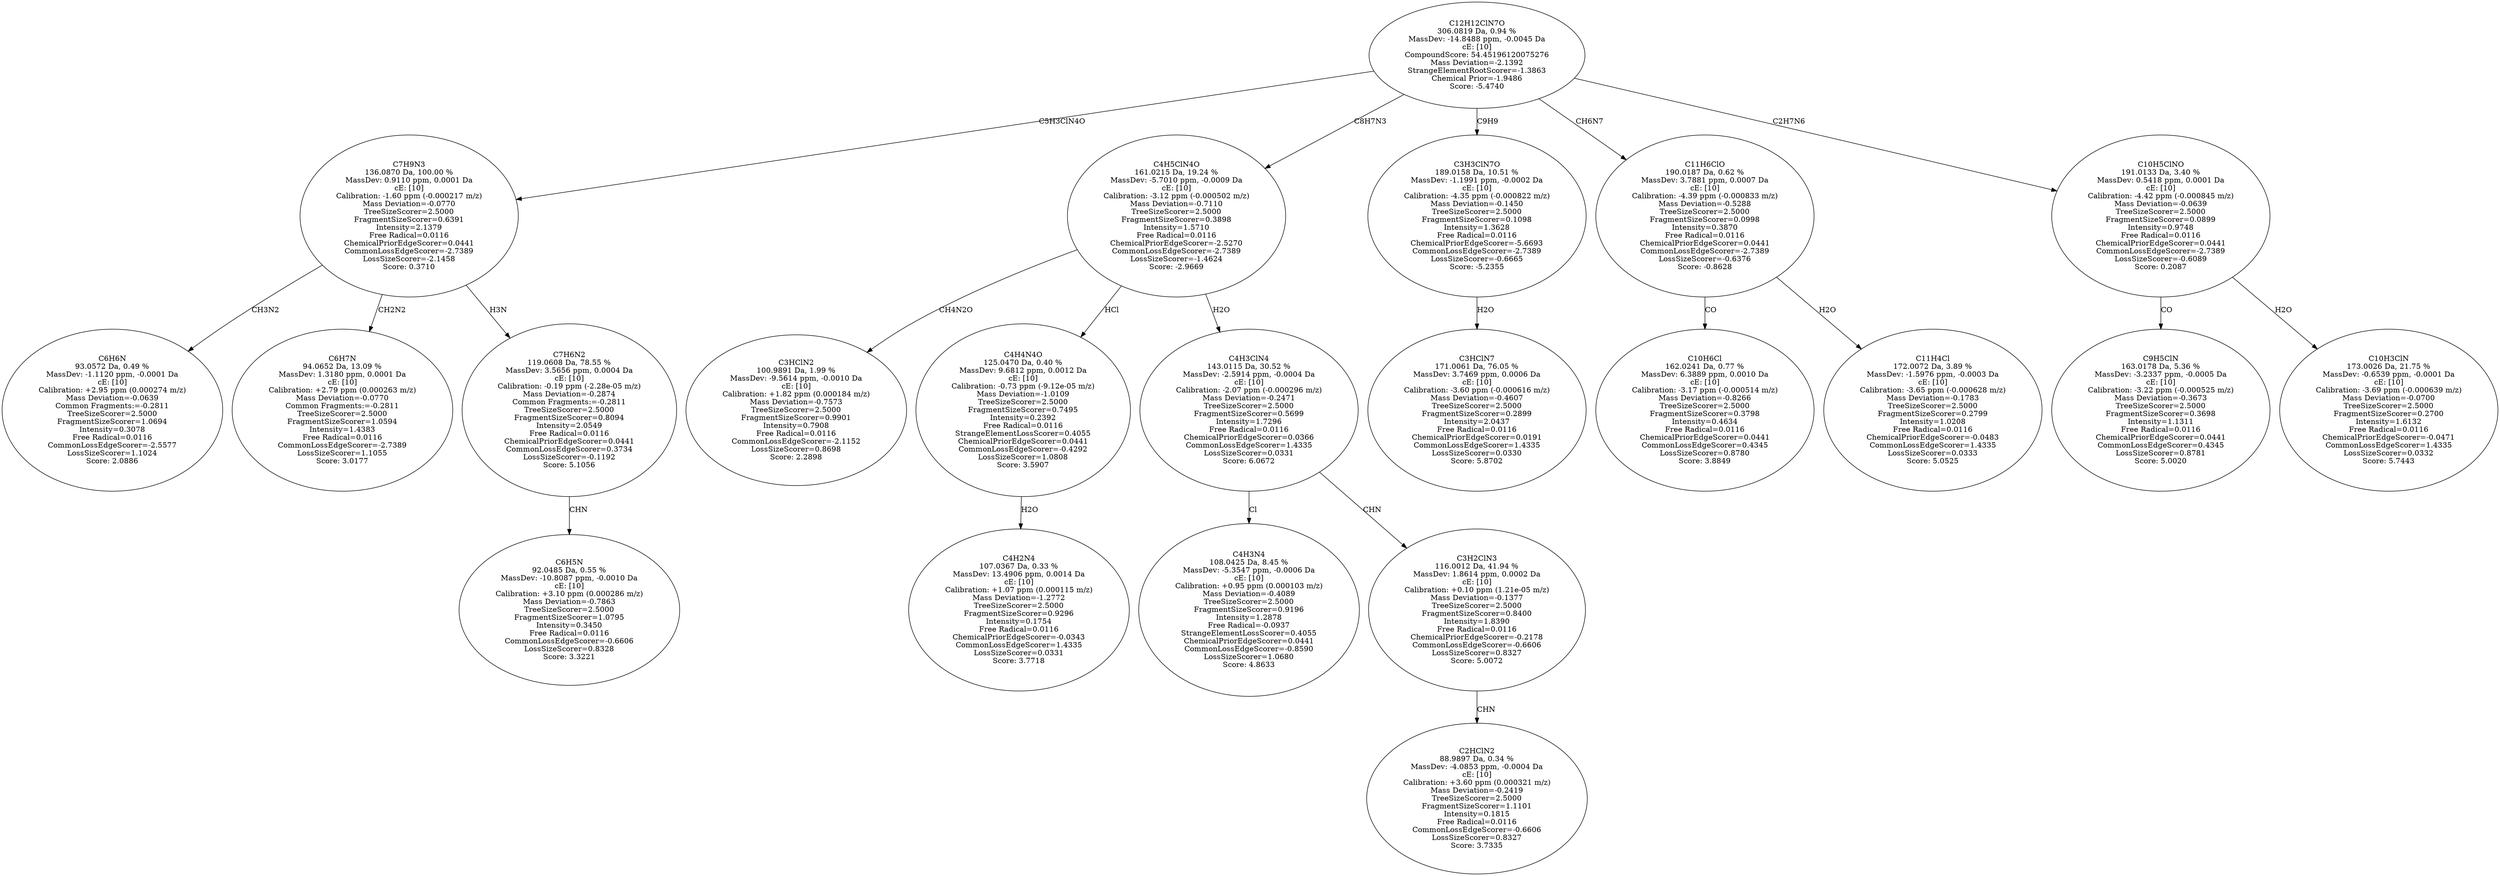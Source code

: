 strict digraph {
v1 [label="C6H6N\n93.0572 Da, 0.49 %\nMassDev: -1.1120 ppm, -0.0001 Da\ncE: [10]\nCalibration: +2.95 ppm (0.000274 m/z)\nMass Deviation=-0.0639\nCommon Fragments:=-0.2811\nTreeSizeScorer=2.5000\nFragmentSizeScorer=1.0694\nIntensity=0.3078\nFree Radical=0.0116\nCommonLossEdgeScorer=-2.5577\nLossSizeScorer=1.1024\nScore: 2.0886"];
v2 [label="C6H7N\n94.0652 Da, 13.09 %\nMassDev: 1.3180 ppm, 0.0001 Da\ncE: [10]\nCalibration: +2.79 ppm (0.000263 m/z)\nMass Deviation=-0.0770\nCommon Fragments:=-0.2811\nTreeSizeScorer=2.5000\nFragmentSizeScorer=1.0594\nIntensity=1.4383\nFree Radical=0.0116\nCommonLossEdgeScorer=-2.7389\nLossSizeScorer=1.1055\nScore: 3.0177"];
v3 [label="C6H5N\n92.0485 Da, 0.55 %\nMassDev: -10.8087 ppm, -0.0010 Da\ncE: [10]\nCalibration: +3.10 ppm (0.000286 m/z)\nMass Deviation=-0.7863\nTreeSizeScorer=2.5000\nFragmentSizeScorer=1.0795\nIntensity=0.3450\nFree Radical=0.0116\nCommonLossEdgeScorer=-0.6606\nLossSizeScorer=0.8328\nScore: 3.3221"];
v4 [label="C7H6N2\n119.0608 Da, 78.55 %\nMassDev: 3.5656 ppm, 0.0004 Da\ncE: [10]\nCalibration: -0.19 ppm (-2.28e-05 m/z)\nMass Deviation=-0.2874\nCommon Fragments:=-0.2811\nTreeSizeScorer=2.5000\nFragmentSizeScorer=0.8094\nIntensity=2.0549\nFree Radical=0.0116\nChemicalPriorEdgeScorer=0.0441\nCommonLossEdgeScorer=0.3734\nLossSizeScorer=-0.1192\nScore: 5.1056"];
v5 [label="C7H9N3\n136.0870 Da, 100.00 %\nMassDev: 0.9110 ppm, 0.0001 Da\ncE: [10]\nCalibration: -1.60 ppm (-0.000217 m/z)\nMass Deviation=-0.0770\nTreeSizeScorer=2.5000\nFragmentSizeScorer=0.6391\nIntensity=2.1379\nFree Radical=0.0116\nChemicalPriorEdgeScorer=0.0441\nCommonLossEdgeScorer=-2.7389\nLossSizeScorer=-2.1458\nScore: 0.3710"];
v6 [label="C3HClN2\n100.9891 Da, 1.99 %\nMassDev: -9.5614 ppm, -0.0010 Da\ncE: [10]\nCalibration: +1.82 ppm (0.000184 m/z)\nMass Deviation=-0.7573\nTreeSizeScorer=2.5000\nFragmentSizeScorer=0.9901\nIntensity=0.7908\nFree Radical=0.0116\nCommonLossEdgeScorer=-2.1152\nLossSizeScorer=0.8698\nScore: 2.2898"];
v7 [label="C4H2N4\n107.0367 Da, 0.33 %\nMassDev: 13.4906 ppm, 0.0014 Da\ncE: [10]\nCalibration: +1.07 ppm (0.000115 m/z)\nMass Deviation=-1.2772\nTreeSizeScorer=2.5000\nFragmentSizeScorer=0.9296\nIntensity=0.1754\nFree Radical=0.0116\nChemicalPriorEdgeScorer=-0.0343\nCommonLossEdgeScorer=1.4335\nLossSizeScorer=0.0331\nScore: 3.7718"];
v8 [label="C4H4N4O\n125.0470 Da, 0.40 %\nMassDev: 9.6812 ppm, 0.0012 Da\ncE: [10]\nCalibration: -0.73 ppm (-9.12e-05 m/z)\nMass Deviation=-1.0109\nTreeSizeScorer=2.5000\nFragmentSizeScorer=0.7495\nIntensity=0.2392\nFree Radical=0.0116\nStrangeElementLossScorer=0.4055\nChemicalPriorEdgeScorer=0.0441\nCommonLossEdgeScorer=-0.4292\nLossSizeScorer=1.0808\nScore: 3.5907"];
v9 [label="C4H3N4\n108.0425 Da, 8.45 %\nMassDev: -5.3547 ppm, -0.0006 Da\ncE: [10]\nCalibration: +0.95 ppm (0.000103 m/z)\nMass Deviation=-0.4089\nTreeSizeScorer=2.5000\nFragmentSizeScorer=0.9196\nIntensity=1.2878\nFree Radical=-0.0937\nStrangeElementLossScorer=0.4055\nChemicalPriorEdgeScorer=0.0441\nCommonLossEdgeScorer=-0.8590\nLossSizeScorer=1.0680\nScore: 4.8633"];
v10 [label="C2HClN2\n88.9897 Da, 0.34 %\nMassDev: -4.0853 ppm, -0.0004 Da\ncE: [10]\nCalibration: +3.60 ppm (0.000321 m/z)\nMass Deviation=-0.2419\nTreeSizeScorer=2.5000\nFragmentSizeScorer=1.1101\nIntensity=0.1815\nFree Radical=0.0116\nCommonLossEdgeScorer=-0.6606\nLossSizeScorer=0.8327\nScore: 3.7335"];
v11 [label="C3H2ClN3\n116.0012 Da, 41.94 %\nMassDev: 1.8614 ppm, 0.0002 Da\ncE: [10]\nCalibration: +0.10 ppm (1.21e-05 m/z)\nMass Deviation=-0.1377\nTreeSizeScorer=2.5000\nFragmentSizeScorer=0.8400\nIntensity=1.8390\nFree Radical=0.0116\nChemicalPriorEdgeScorer=-0.2178\nCommonLossEdgeScorer=-0.6606\nLossSizeScorer=0.8327\nScore: 5.0072"];
v12 [label="C4H3ClN4\n143.0115 Da, 30.52 %\nMassDev: -2.5914 ppm, -0.0004 Da\ncE: [10]\nCalibration: -2.07 ppm (-0.000296 m/z)\nMass Deviation=-0.2471\nTreeSizeScorer=2.5000\nFragmentSizeScorer=0.5699\nIntensity=1.7296\nFree Radical=0.0116\nChemicalPriorEdgeScorer=0.0366\nCommonLossEdgeScorer=1.4335\nLossSizeScorer=0.0331\nScore: 6.0672"];
v13 [label="C4H5ClN4O\n161.0215 Da, 19.24 %\nMassDev: -5.7010 ppm, -0.0009 Da\ncE: [10]\nCalibration: -3.12 ppm (-0.000502 m/z)\nMass Deviation=-0.7110\nTreeSizeScorer=2.5000\nFragmentSizeScorer=0.3898\nIntensity=1.5710\nFree Radical=0.0116\nChemicalPriorEdgeScorer=-2.5270\nCommonLossEdgeScorer=-2.7389\nLossSizeScorer=-1.4624\nScore: -2.9669"];
v14 [label="C3HClN7\n171.0061 Da, 76.05 %\nMassDev: 3.7469 ppm, 0.0006 Da\ncE: [10]\nCalibration: -3.60 ppm (-0.000616 m/z)\nMass Deviation=-0.4607\nTreeSizeScorer=2.5000\nFragmentSizeScorer=0.2899\nIntensity=2.0437\nFree Radical=0.0116\nChemicalPriorEdgeScorer=0.0191\nCommonLossEdgeScorer=1.4335\nLossSizeScorer=0.0330\nScore: 5.8702"];
v15 [label="C3H3ClN7O\n189.0158 Da, 10.51 %\nMassDev: -1.1991 ppm, -0.0002 Da\ncE: [10]\nCalibration: -4.35 ppm (-0.000822 m/z)\nMass Deviation=-0.1450\nTreeSizeScorer=2.5000\nFragmentSizeScorer=0.1098\nIntensity=1.3628\nFree Radical=0.0116\nChemicalPriorEdgeScorer=-5.6693\nCommonLossEdgeScorer=-2.7389\nLossSizeScorer=-0.6665\nScore: -5.2355"];
v16 [label="C10H6Cl\n162.0241 Da, 0.77 %\nMassDev: 6.3889 ppm, 0.0010 Da\ncE: [10]\nCalibration: -3.17 ppm (-0.000514 m/z)\nMass Deviation=-0.8266\nTreeSizeScorer=2.5000\nFragmentSizeScorer=0.3798\nIntensity=0.4634\nFree Radical=0.0116\nChemicalPriorEdgeScorer=0.0441\nCommonLossEdgeScorer=0.4345\nLossSizeScorer=0.8780\nScore: 3.8849"];
v17 [label="C11H4Cl\n172.0072 Da, 3.89 %\nMassDev: -1.5976 ppm, -0.0003 Da\ncE: [10]\nCalibration: -3.65 ppm (-0.000628 m/z)\nMass Deviation=-0.1783\nTreeSizeScorer=2.5000\nFragmentSizeScorer=0.2799\nIntensity=1.0208\nFree Radical=0.0116\nChemicalPriorEdgeScorer=-0.0483\nCommonLossEdgeScorer=1.4335\nLossSizeScorer=0.0333\nScore: 5.0525"];
v18 [label="C11H6ClO\n190.0187 Da, 0.62 %\nMassDev: 3.7881 ppm, 0.0007 Da\ncE: [10]\nCalibration: -4.39 ppm (-0.000833 m/z)\nMass Deviation=-0.5288\nTreeSizeScorer=2.5000\nFragmentSizeScorer=0.0998\nIntensity=0.3870\nFree Radical=0.0116\nChemicalPriorEdgeScorer=0.0441\nCommonLossEdgeScorer=-2.7389\nLossSizeScorer=-0.6376\nScore: -0.8628"];
v19 [label="C9H5ClN\n163.0178 Da, 5.36 %\nMassDev: -3.2337 ppm, -0.0005 Da\ncE: [10]\nCalibration: -3.22 ppm (-0.000525 m/z)\nMass Deviation=-0.3673\nTreeSizeScorer=2.5000\nFragmentSizeScorer=0.3698\nIntensity=1.1311\nFree Radical=0.0116\nChemicalPriorEdgeScorer=0.0441\nCommonLossEdgeScorer=0.4345\nLossSizeScorer=0.8781\nScore: 5.0020"];
v20 [label="C10H3ClN\n173.0026 Da, 21.75 %\nMassDev: -0.6539 ppm, -0.0001 Da\ncE: [10]\nCalibration: -3.69 ppm (-0.000639 m/z)\nMass Deviation=-0.0700\nTreeSizeScorer=2.5000\nFragmentSizeScorer=0.2700\nIntensity=1.6132\nFree Radical=0.0116\nChemicalPriorEdgeScorer=-0.0471\nCommonLossEdgeScorer=1.4335\nLossSizeScorer=0.0332\nScore: 5.7443"];
v21 [label="C10H5ClNO\n191.0133 Da, 3.40 %\nMassDev: 0.5418 ppm, 0.0001 Da\ncE: [10]\nCalibration: -4.42 ppm (-0.000845 m/z)\nMass Deviation=-0.0639\nTreeSizeScorer=2.5000\nFragmentSizeScorer=0.0899\nIntensity=0.9748\nFree Radical=0.0116\nChemicalPriorEdgeScorer=0.0441\nCommonLossEdgeScorer=-2.7389\nLossSizeScorer=-0.6089\nScore: 0.2087"];
v22 [label="C12H12ClN7O\n306.0819 Da, 0.94 %\nMassDev: -14.8488 ppm, -0.0045 Da\ncE: [10]\nCompoundScore: 54.45196120075276\nMass Deviation=-2.1392\nStrangeElementRootScorer=-1.3863\nChemical Prior=-1.9486\nScore: -5.4740"];
v5 -> v1 [label="CH3N2"];
v5 -> v2 [label="CH2N2"];
v4 -> v3 [label="CHN"];
v5 -> v4 [label="H3N"];
v22 -> v5 [label="C5H3ClN4O"];
v13 -> v6 [label="CH4N2O"];
v8 -> v7 [label="H2O"];
v13 -> v8 [label="HCl"];
v12 -> v9 [label="Cl"];
v11 -> v10 [label="CHN"];
v12 -> v11 [label="CHN"];
v13 -> v12 [label="H2O"];
v22 -> v13 [label="C8H7N3"];
v15 -> v14 [label="H2O"];
v22 -> v15 [label="C9H9"];
v18 -> v16 [label="CO"];
v18 -> v17 [label="H2O"];
v22 -> v18 [label="CH6N7"];
v21 -> v19 [label="CO"];
v21 -> v20 [label="H2O"];
v22 -> v21 [label="C2H7N6"];
}